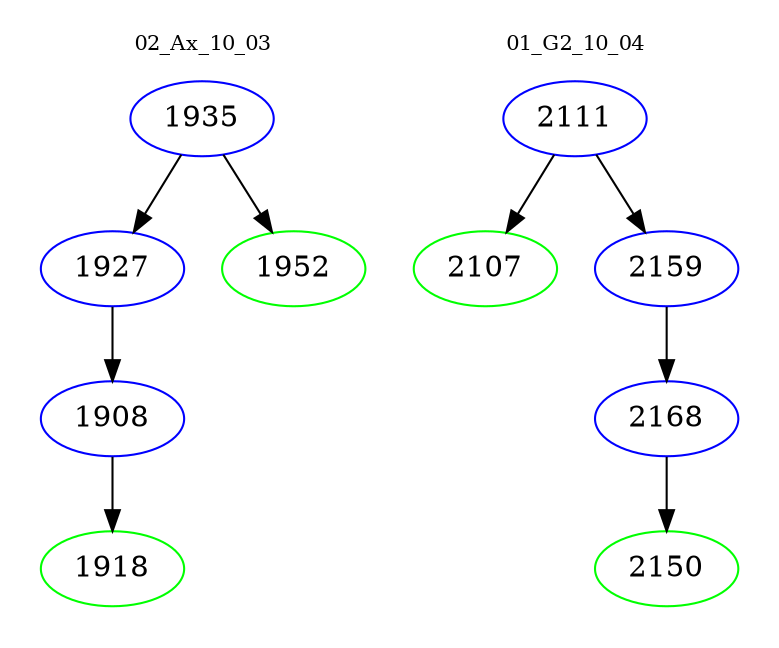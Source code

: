 digraph{
subgraph cluster_0 {
color = white
label = "02_Ax_10_03";
fontsize=10;
T0_1935 [label="1935", color="blue"]
T0_1935 -> T0_1927 [color="black"]
T0_1927 [label="1927", color="blue"]
T0_1927 -> T0_1908 [color="black"]
T0_1908 [label="1908", color="blue"]
T0_1908 -> T0_1918 [color="black"]
T0_1918 [label="1918", color="green"]
T0_1935 -> T0_1952 [color="black"]
T0_1952 [label="1952", color="green"]
}
subgraph cluster_1 {
color = white
label = "01_G2_10_04";
fontsize=10;
T1_2111 [label="2111", color="blue"]
T1_2111 -> T1_2107 [color="black"]
T1_2107 [label="2107", color="green"]
T1_2111 -> T1_2159 [color="black"]
T1_2159 [label="2159", color="blue"]
T1_2159 -> T1_2168 [color="black"]
T1_2168 [label="2168", color="blue"]
T1_2168 -> T1_2150 [color="black"]
T1_2150 [label="2150", color="green"]
}
}

